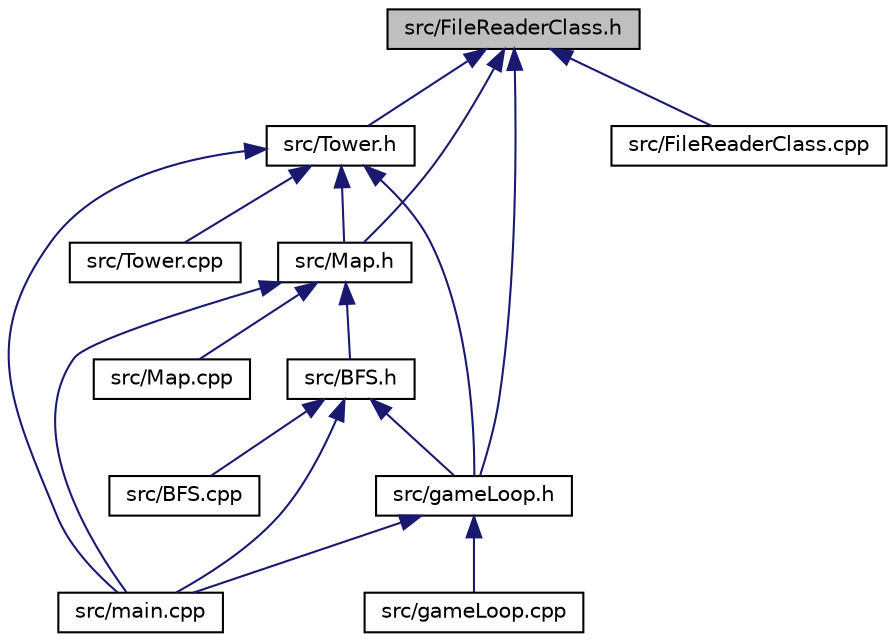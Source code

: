 digraph "src/FileReaderClass.h"
{
  edge [fontname="Helvetica",fontsize="10",labelfontname="Helvetica",labelfontsize="10"];
  node [fontname="Helvetica",fontsize="10",shape=record];
  Node1 [label="src/FileReaderClass.h",height=0.2,width=0.4,color="black", fillcolor="grey75", style="filled", fontcolor="black"];
  Node1 -> Node2 [dir="back",color="midnightblue",fontsize="10",style="solid",fontname="Helvetica"];
  Node2 [label="src/Tower.h",height=0.2,width=0.4,color="black", fillcolor="white", style="filled",URL="$Tower_8h.html"];
  Node2 -> Node3 [dir="back",color="midnightblue",fontsize="10",style="solid",fontname="Helvetica"];
  Node3 [label="src/Map.h",height=0.2,width=0.4,color="black", fillcolor="white", style="filled",URL="$Map_8h.html"];
  Node3 -> Node4 [dir="back",color="midnightblue",fontsize="10",style="solid",fontname="Helvetica"];
  Node4 [label="src/BFS.h",height=0.2,width=0.4,color="black", fillcolor="white", style="filled",URL="$BFS_8h.html"];
  Node4 -> Node5 [dir="back",color="midnightblue",fontsize="10",style="solid",fontname="Helvetica"];
  Node5 [label="src/BFS.cpp",height=0.2,width=0.4,color="black", fillcolor="white", style="filled",URL="$BFS_8cpp.html"];
  Node4 -> Node6 [dir="back",color="midnightblue",fontsize="10",style="solid",fontname="Helvetica"];
  Node6 [label="src/gameLoop.h",height=0.2,width=0.4,color="black", fillcolor="white", style="filled",URL="$gameLoop_8h.html"];
  Node6 -> Node7 [dir="back",color="midnightblue",fontsize="10",style="solid",fontname="Helvetica"];
  Node7 [label="src/gameLoop.cpp",height=0.2,width=0.4,color="black", fillcolor="white", style="filled",URL="$gameLoop_8cpp.html"];
  Node6 -> Node8 [dir="back",color="midnightblue",fontsize="10",style="solid",fontname="Helvetica"];
  Node8 [label="src/main.cpp",height=0.2,width=0.4,color="black", fillcolor="white", style="filled",URL="$main_8cpp.html"];
  Node4 -> Node8 [dir="back",color="midnightblue",fontsize="10",style="solid",fontname="Helvetica"];
  Node3 -> Node8 [dir="back",color="midnightblue",fontsize="10",style="solid",fontname="Helvetica"];
  Node3 -> Node9 [dir="back",color="midnightblue",fontsize="10",style="solid",fontname="Helvetica"];
  Node9 [label="src/Map.cpp",height=0.2,width=0.4,color="black", fillcolor="white", style="filled",URL="$Map_8cpp.html"];
  Node2 -> Node6 [dir="back",color="midnightblue",fontsize="10",style="solid",fontname="Helvetica"];
  Node2 -> Node8 [dir="back",color="midnightblue",fontsize="10",style="solid",fontname="Helvetica"];
  Node2 -> Node10 [dir="back",color="midnightblue",fontsize="10",style="solid",fontname="Helvetica"];
  Node10 [label="src/Tower.cpp",height=0.2,width=0.4,color="black", fillcolor="white", style="filled",URL="$Tower_8cpp.html"];
  Node1 -> Node3 [dir="back",color="midnightblue",fontsize="10",style="solid",fontname="Helvetica"];
  Node1 -> Node11 [dir="back",color="midnightblue",fontsize="10",style="solid",fontname="Helvetica"];
  Node11 [label="src/FileReaderClass.cpp",height=0.2,width=0.4,color="black", fillcolor="white", style="filled",URL="$FileReaderClass_8cpp.html"];
  Node1 -> Node6 [dir="back",color="midnightblue",fontsize="10",style="solid",fontname="Helvetica"];
}
